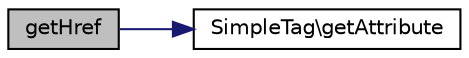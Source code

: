 digraph "getHref"
{
  edge [fontname="Helvetica",fontsize="10",labelfontname="Helvetica",labelfontsize="10"];
  node [fontname="Helvetica",fontsize="10",shape=record];
  rankdir="LR";
  Node1 [label="getHref",height=0.2,width=0.4,color="black", fillcolor="grey75", style="filled" fontcolor="black"];
  Node1 -> Node2 [color="midnightblue",fontsize="10",style="solid",fontname="Helvetica"];
  Node2 [label="SimpleTag\\getAttribute",height=0.2,width=0.4,color="black", fillcolor="white", style="filled",URL="$class_simple_tag.html#a23c799cbfa1a6b6e2079dbbcf46ab4f7"];
}
